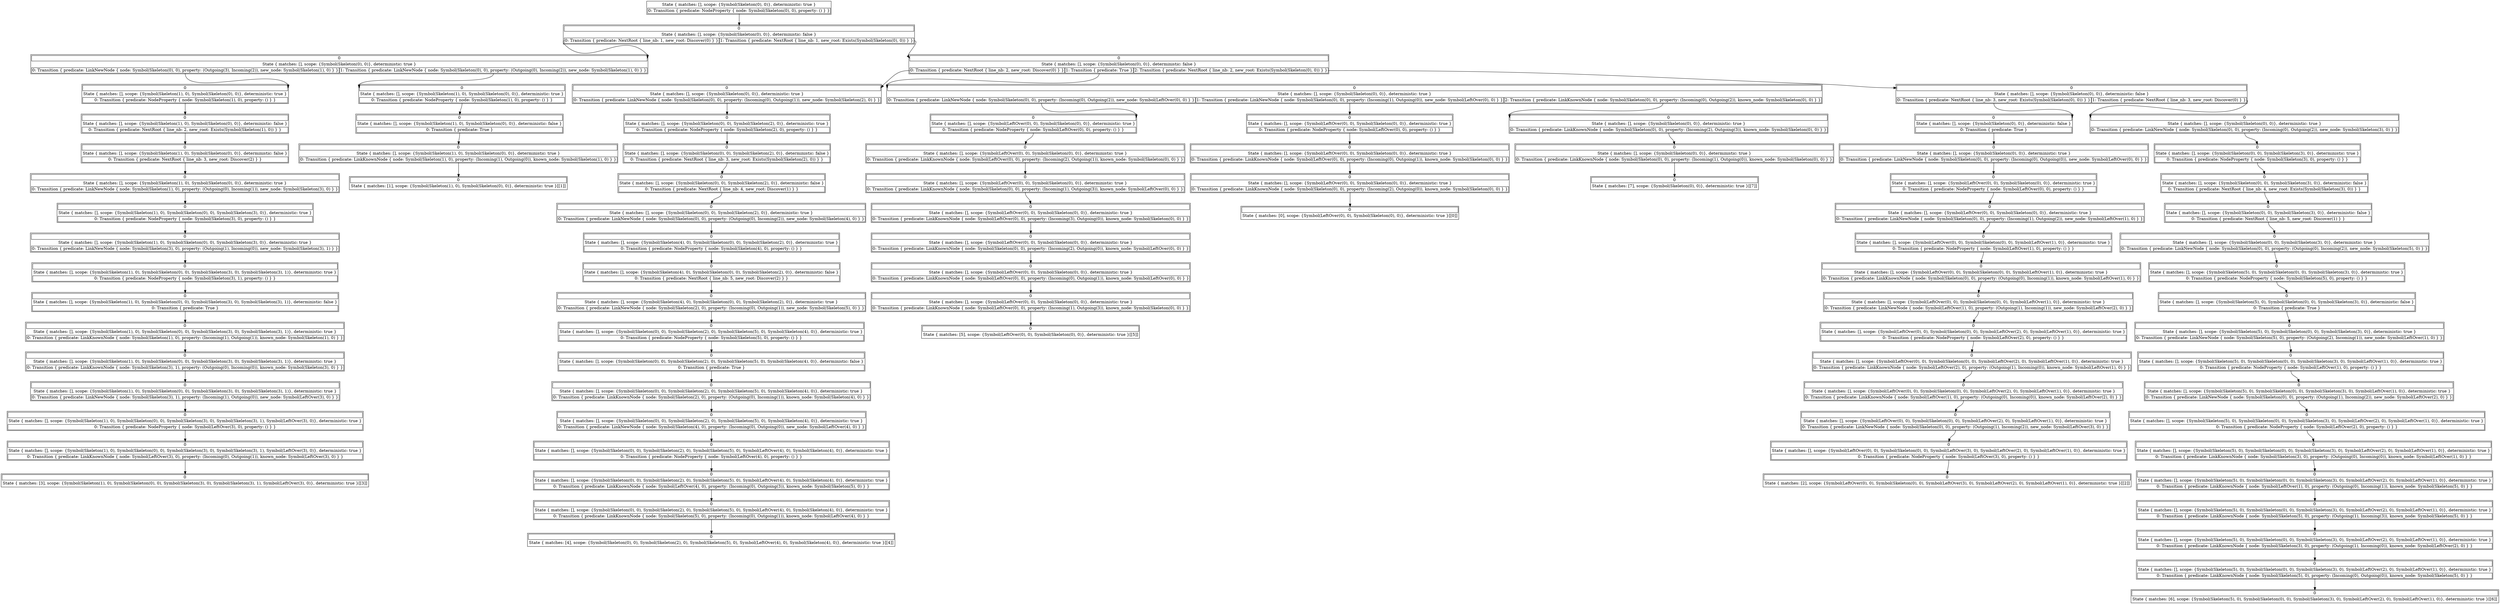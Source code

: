 digraph {
0 [shape=plain label=<<table border="1"><tr><td align="text" border="0" colspan="1">State { matches: [], scope: {Symbol(Skeleton(0), 0)}, deterministic: true }</td></tr><tr><td port="out0" align="text" colspan="1" cellpadding="1" >0: Transition { predicate: NodeProperty { node: Symbol(Skeleton(0), 0), property: () } }</td></tr></table>>]
0:out0 -> 1:in0 [style=""]
1 [shape=plain label=<<table border="1"><tr><td port="in0" align="text" colspan="2" cellpadding="1" >0</td></tr><tr><td align="text" border="0" colspan="2">State { matches: [], scope: {Symbol(Skeleton(0), 0)}, deterministic: false }</td></tr><tr><td port="out0" align="text" colspan="1" cellpadding="1" >0: Transition { predicate: NextRoot { line_nb: 1, new_root: Discover(0) } }</td><td port="out1" align="text" colspan="1" cellpadding="1" >1: Transition { predicate: NextRoot { line_nb: 1, new_root: Exists(Symbol(Skeleton(0), 0)) } }</td></tr></table>>]
1:out0 -> 2:in0 [style=""]
1:out1 -> 3:in0 [style=""]
2 [shape=plain label=<<table border="1"><tr><td port="in0" align="text" colspan="2" cellpadding="1" >0</td></tr><tr><td align="text" border="0" colspan="2">State { matches: [], scope: {Symbol(Skeleton(0), 0)}, deterministic: true }</td></tr><tr><td port="out0" align="text" colspan="1" cellpadding="1" >0: Transition { predicate: LinkNewNode { node: Symbol(Skeleton(0), 0), property: (Outgoing(3), Incoming(2)), new_node: Symbol(Skeleton(1), 0) } }</td><td port="out1" align="text" colspan="1" cellpadding="1" >1: Transition { predicate: LinkNewNode { node: Symbol(Skeleton(0), 0), property: (Outgoing(0), Incoming(2)), new_node: Symbol(Skeleton(1), 0) } }</td></tr></table>>]
2:out0 -> 4:in0 [style=""]
2:out1 -> 5:in0 [style=""]
3 [shape=plain label=<<table border="1"><tr><td port="in0" align="text" colspan="3" cellpadding="1" >0</td></tr><tr><td align="text" border="0" colspan="3">State { matches: [], scope: {Symbol(Skeleton(0), 0)}, deterministic: false }</td></tr><tr><td port="out0" align="text" colspan="1" cellpadding="1" >0: Transition { predicate: NextRoot { line_nb: 2, new_root: Discover(0) } }</td><td port="out1" align="text" colspan="1" cellpadding="1" >1: Transition { predicate: True }</td><td port="out2" align="text" colspan="1" cellpadding="1" >2: Transition { predicate: NextRoot { line_nb: 2, new_root: Exists(Symbol(Skeleton(0), 0)) } }</td></tr></table>>]
3:out0 -> 6:in0 [style=""]
3:out1 -> 7:in0 [style=""]
3:out2 -> 8:in0 [style=""]
4 [shape=plain label=<<table border="1"><tr><td port="in0" align="text" colspan="1" cellpadding="1" >0</td></tr><tr><td align="text" border="0" colspan="1">State { matches: [], scope: {Symbol(Skeleton(1), 0), Symbol(Skeleton(0), 0)}, deterministic: true }</td></tr><tr><td port="out0" align="text" colspan="1" cellpadding="1" >0: Transition { predicate: NodeProperty { node: Symbol(Skeleton(1), 0), property: () } }</td></tr></table>>]
4:out0 -> 9:in0 [style=""]
5 [shape=plain label=<<table border="1"><tr><td port="in0" align="text" colspan="1" cellpadding="1" >0</td></tr><tr><td align="text" border="0" colspan="1">State { matches: [], scope: {Symbol(Skeleton(1), 0), Symbol(Skeleton(0), 0)}, deterministic: true }</td></tr><tr><td port="out0" align="text" colspan="1" cellpadding="1" >0: Transition { predicate: NodeProperty { node: Symbol(Skeleton(1), 0), property: () } }</td></tr></table>>]
5:out0 -> 10:in0 [style=""]
6 [shape=plain label=<<table border="1"><tr><td port="in0" align="text" colspan="1" cellpadding="1" >0</td></tr><tr><td align="text" border="0" colspan="1">State { matches: [], scope: {Symbol(Skeleton(0), 0)}, deterministic: true }</td></tr><tr><td port="out0" align="text" colspan="1" cellpadding="1" >0: Transition { predicate: LinkNewNode { node: Symbol(Skeleton(0), 0), property: (Incoming(0), Outgoing(1)), new_node: Symbol(Skeleton(2), 0) } }</td></tr></table>>]
6:out0 -> 11:in0 [style=""]
7 [shape=plain label=<<table border="1"><tr><td port="in0" align="text" colspan="3" cellpadding="1" >0</td></tr><tr><td align="text" border="0" colspan="3">State { matches: [], scope: {Symbol(Skeleton(0), 0)}, deterministic: true }</td></tr><tr><td port="out0" align="text" colspan="1" cellpadding="1" >0: Transition { predicate: LinkNewNode { node: Symbol(Skeleton(0), 0), property: (Incoming(0), Outgoing(2)), new_node: Symbol(LeftOver(0), 0) } }</td><td port="out1" align="text" colspan="1" cellpadding="1" >1: Transition { predicate: LinkNewNode { node: Symbol(Skeleton(0), 0), property: (Incoming(1), Outgoing(0)), new_node: Symbol(LeftOver(0), 0) } }</td><td port="out2" align="text" colspan="1" cellpadding="1" >2: Transition { predicate: LinkKnownNode { node: Symbol(Skeleton(0), 0), property: (Incoming(0), Outgoing(2)), known_node: Symbol(Skeleton(0), 0) } }</td></tr></table>>]
7:out0 -> 12:in0 [style=""]
7:out1 -> 13:in0 [style=""]
7:out2 -> 14:in0 [style=""]
8 [shape=plain label=<<table border="1"><tr><td port="in0" align="text" colspan="2" cellpadding="1" >0</td></tr><tr><td align="text" border="0" colspan="2">State { matches: [], scope: {Symbol(Skeleton(0), 0)}, deterministic: false }</td></tr><tr><td port="out0" align="text" colspan="1" cellpadding="1" >0: Transition { predicate: NextRoot { line_nb: 3, new_root: Exists(Symbol(Skeleton(0), 0)) } }</td><td port="out1" align="text" colspan="1" cellpadding="1" >1: Transition { predicate: NextRoot { line_nb: 3, new_root: Discover(0) } }</td></tr></table>>]
8:out0 -> 15:in0 [style=""]
8:out1 -> 16:in0 [style=""]
9 [shape=plain label=<<table border="1"><tr><td port="in0" align="text" colspan="1" cellpadding="1" >0</td></tr><tr><td align="text" border="0" colspan="1">State { matches: [], scope: {Symbol(Skeleton(1), 0), Symbol(Skeleton(0), 0)}, deterministic: false }</td></tr><tr><td port="out0" align="text" colspan="1" cellpadding="1" >0: Transition { predicate: NextRoot { line_nb: 2, new_root: Exists(Symbol(Skeleton(1), 0)) } }</td></tr></table>>]
9:out0 -> 17:in0 [style=""]
10 [shape=plain label=<<table border="1"><tr><td port="in0" align="text" colspan="1" cellpadding="1" >0</td></tr><tr><td align="text" border="0" colspan="1">State { matches: [], scope: {Symbol(Skeleton(1), 0), Symbol(Skeleton(0), 0)}, deterministic: false }</td></tr><tr><td port="out0" align="text" colspan="1" cellpadding="1" >0: Transition { predicate: True }</td></tr></table>>]
10:out0 -> 18:in0 [style=""]
11 [shape=plain label=<<table border="1"><tr><td port="in0" align="text" colspan="1" cellpadding="1" >0</td></tr><tr><td align="text" border="0" colspan="1">State { matches: [], scope: {Symbol(Skeleton(0), 0), Symbol(Skeleton(2), 0)}, deterministic: true }</td></tr><tr><td port="out0" align="text" colspan="1" cellpadding="1" >0: Transition { predicate: NodeProperty { node: Symbol(Skeleton(2), 0), property: () } }</td></tr></table>>]
11:out0 -> 19:in0 [style=""]
12 [shape=plain label=<<table border="1"><tr><td port="in0" align="text" colspan="1" cellpadding="1" >0</td></tr><tr><td align="text" border="0" colspan="1">State { matches: [], scope: {Symbol(LeftOver(0), 0), Symbol(Skeleton(0), 0)}, deterministic: true }</td></tr><tr><td port="out0" align="text" colspan="1" cellpadding="1" >0: Transition { predicate: NodeProperty { node: Symbol(LeftOver(0), 0), property: () } }</td></tr></table>>]
12:out0 -> 20:in0 [style=""]
13 [shape=plain label=<<table border="1"><tr><td port="in0" align="text" colspan="1" cellpadding="1" >0</td></tr><tr><td align="text" border="0" colspan="1">State { matches: [], scope: {Symbol(LeftOver(0), 0), Symbol(Skeleton(0), 0)}, deterministic: true }</td></tr><tr><td port="out0" align="text" colspan="1" cellpadding="1" >0: Transition { predicate: NodeProperty { node: Symbol(LeftOver(0), 0), property: () } }</td></tr></table>>]
13:out0 -> 21:in0 [style=""]
14 [shape=plain label=<<table border="1"><tr><td port="in0" align="text" colspan="1" cellpadding="1" >0</td></tr><tr><td align="text" border="0" colspan="1">State { matches: [], scope: {Symbol(Skeleton(0), 0)}, deterministic: true }</td></tr><tr><td port="out0" align="text" colspan="1" cellpadding="1" >0: Transition { predicate: LinkKnownNode { node: Symbol(Skeleton(0), 0), property: (Incoming(2), Outgoing(3)), known_node: Symbol(Skeleton(0), 0) } }</td></tr></table>>]
14:out0 -> 22:in0 [style=""]
15 [shape=plain label=<<table border="1"><tr><td port="in0" align="text" colspan="1" cellpadding="1" >0</td></tr><tr><td align="text" border="0" colspan="1">State { matches: [], scope: {Symbol(Skeleton(0), 0)}, deterministic: false }</td></tr><tr><td port="out0" align="text" colspan="1" cellpadding="1" >0: Transition { predicate: True }</td></tr></table>>]
15:out0 -> 23:in0 [style=""]
16 [shape=plain label=<<table border="1"><tr><td port="in0" align="text" colspan="1" cellpadding="1" >0</td></tr><tr><td align="text" border="0" colspan="1">State { matches: [], scope: {Symbol(Skeleton(0), 0)}, deterministic: true }</td></tr><tr><td port="out0" align="text" colspan="1" cellpadding="1" >0: Transition { predicate: LinkNewNode { node: Symbol(Skeleton(0), 0), property: (Incoming(0), Outgoing(2)), new_node: Symbol(Skeleton(3), 0) } }</td></tr></table>>]
16:out0 -> 24:in0 [style=""]
17 [shape=plain label=<<table border="1"><tr><td port="in0" align="text" colspan="1" cellpadding="1" >0</td></tr><tr><td align="text" border="0" colspan="1">State { matches: [], scope: {Symbol(Skeleton(1), 0), Symbol(Skeleton(0), 0)}, deterministic: false }</td></tr><tr><td port="out0" align="text" colspan="1" cellpadding="1" >0: Transition { predicate: NextRoot { line_nb: 3, new_root: Discover(2) } }</td></tr></table>>]
17:out0 -> 25:in0 [style=""]
18 [shape=plain label=<<table border="1"><tr><td port="in0" align="text" colspan="1" cellpadding="1" >0</td></tr><tr><td align="text" border="0" colspan="1">State { matches: [], scope: {Symbol(Skeleton(1), 0), Symbol(Skeleton(0), 0)}, deterministic: true }</td></tr><tr><td port="out0" align="text" colspan="1" cellpadding="1" >0: Transition { predicate: LinkKnownNode { node: Symbol(Skeleton(1), 0), property: (Incoming(1), Outgoing(0)), known_node: Symbol(Skeleton(1), 0) } }</td></tr></table>>]
18:out0 -> 26:in0 [style=""]
19 [shape=plain label=<<table border="1"><tr><td port="in0" align="text" colspan="1" cellpadding="1" >0</td></tr><tr><td align="text" border="0" colspan="1">State { matches: [], scope: {Symbol(Skeleton(0), 0), Symbol(Skeleton(2), 0)}, deterministic: false }</td></tr><tr><td port="out0" align="text" colspan="1" cellpadding="1" >0: Transition { predicate: NextRoot { line_nb: 3, new_root: Exists(Symbol(Skeleton(2), 0)) } }</td></tr></table>>]
19:out0 -> 27:in0 [style=""]
20 [shape=plain label=<<table border="1"><tr><td port="in0" align="text" colspan="1" cellpadding="1" >0</td></tr><tr><td align="text" border="0" colspan="1">State { matches: [], scope: {Symbol(LeftOver(0), 0), Symbol(Skeleton(0), 0)}, deterministic: true }</td></tr><tr><td port="out0" align="text" colspan="1" cellpadding="1" >0: Transition { predicate: LinkKnownNode { node: Symbol(LeftOver(0), 0), property: (Incoming(2), Outgoing(1)), known_node: Symbol(Skeleton(0), 0) } }</td></tr></table>>]
20:out0 -> 28:in0 [style=""]
21 [shape=plain label=<<table border="1"><tr><td port="in0" align="text" colspan="1" cellpadding="1" >0</td></tr><tr><td align="text" border="0" colspan="1">State { matches: [], scope: {Symbol(LeftOver(0), 0), Symbol(Skeleton(0), 0)}, deterministic: true }</td></tr><tr><td port="out0" align="text" colspan="1" cellpadding="1" >0: Transition { predicate: LinkKnownNode { node: Symbol(LeftOver(0), 0), property: (Incoming(0), Outgoing(1)), known_node: Symbol(Skeleton(0), 0) } }</td></tr></table>>]
21:out0 -> 29:in0 [style=""]
22 [shape=plain label=<<table border="1"><tr><td port="in0" align="text" colspan="1" cellpadding="1" >0</td></tr><tr><td align="text" border="0" colspan="1">State { matches: [], scope: {Symbol(Skeleton(0), 0)}, deterministic: true }</td></tr><tr><td port="out0" align="text" colspan="1" cellpadding="1" >0: Transition { predicate: LinkKnownNode { node: Symbol(Skeleton(0), 0), property: (Incoming(1), Outgoing(0)), known_node: Symbol(Skeleton(0), 0) } }</td></tr></table>>]
22:out0 -> 30:in0 [style=""]
23 [shape=plain label=<<table border="1"><tr><td port="in0" align="text" colspan="1" cellpadding="1" >0</td></tr><tr><td align="text" border="0" colspan="1">State { matches: [], scope: {Symbol(Skeleton(0), 0)}, deterministic: true }</td></tr><tr><td port="out0" align="text" colspan="1" cellpadding="1" >0: Transition { predicate: LinkNewNode { node: Symbol(Skeleton(0), 0), property: (Incoming(0), Outgoing(0)), new_node: Symbol(LeftOver(0), 0) } }</td></tr></table>>]
23:out0 -> 31:in0 [style=""]
24 [shape=plain label=<<table border="1"><tr><td port="in0" align="text" colspan="1" cellpadding="1" >0</td></tr><tr><td align="text" border="0" colspan="1">State { matches: [], scope: {Symbol(Skeleton(0), 0), Symbol(Skeleton(3), 0)}, deterministic: true }</td></tr><tr><td port="out0" align="text" colspan="1" cellpadding="1" >0: Transition { predicate: NodeProperty { node: Symbol(Skeleton(3), 0), property: () } }</td></tr></table>>]
24:out0 -> 32:in0 [style=""]
25 [shape=plain label=<<table border="1"><tr><td port="in0" align="text" colspan="1" cellpadding="1" >0</td></tr><tr><td align="text" border="0" colspan="1">State { matches: [], scope: {Symbol(Skeleton(1), 0), Symbol(Skeleton(0), 0)}, deterministic: true }</td></tr><tr><td port="out0" align="text" colspan="1" cellpadding="1" >0: Transition { predicate: LinkNewNode { node: Symbol(Skeleton(1), 0), property: (Outgoing(0), Incoming(1)), new_node: Symbol(Skeleton(3), 0) } }</td></tr></table>>]
25:out0 -> 33:in0 [style=""]
26 [shape=plain label=<<table border="1"><tr><td port="in0" align="text" colspan="1" cellpadding="1" >0</td></tr><tr><td align="text" border="0" colspan="1">State { matches: [1], scope: {Symbol(Skeleton(1), 0), Symbol(Skeleton(0), 0)}, deterministic: true }[[1]]</td></tr></table>>]
27 [shape=plain label=<<table border="1"><tr><td port="in0" align="text" colspan="1" cellpadding="1" >0</td></tr><tr><td align="text" border="0" colspan="1">State { matches: [], scope: {Symbol(Skeleton(0), 0), Symbol(Skeleton(2), 0)}, deterministic: false }</td></tr><tr><td port="out0" align="text" colspan="1" cellpadding="1" >0: Transition { predicate: NextRoot { line_nb: 4, new_root: Discover(1) } }</td></tr></table>>]
27:out0 -> 34:in0 [style=""]
28 [shape=plain label=<<table border="1"><tr><td port="in0" align="text" colspan="1" cellpadding="1" >0</td></tr><tr><td align="text" border="0" colspan="1">State { matches: [], scope: {Symbol(LeftOver(0), 0), Symbol(Skeleton(0), 0)}, deterministic: true }</td></tr><tr><td port="out0" align="text" colspan="1" cellpadding="1" >0: Transition { predicate: LinkKnownNode { node: Symbol(Skeleton(0), 0), property: (Incoming(1), Outgoing(3)), known_node: Symbol(LeftOver(0), 0) } }</td></tr></table>>]
28:out0 -> 35:in0 [style=""]
29 [shape=plain label=<<table border="1"><tr><td port="in0" align="text" colspan="1" cellpadding="1" >0</td></tr><tr><td align="text" border="0" colspan="1">State { matches: [], scope: {Symbol(LeftOver(0), 0), Symbol(Skeleton(0), 0)}, deterministic: true }</td></tr><tr><td port="out0" align="text" colspan="1" cellpadding="1" >0: Transition { predicate: LinkKnownNode { node: Symbol(Skeleton(0), 0), property: (Incoming(2), Outgoing(0)), known_node: Symbol(Skeleton(0), 0) } }</td></tr></table>>]
29:out0 -> 36:in0 [style=""]
30 [shape=plain label=<<table border="1"><tr><td port="in0" align="text" colspan="1" cellpadding="1" >0</td></tr><tr><td align="text" border="0" colspan="1">State { matches: [7], scope: {Symbol(Skeleton(0), 0)}, deterministic: true }[[7]]</td></tr></table>>]
31 [shape=plain label=<<table border="1"><tr><td port="in0" align="text" colspan="1" cellpadding="1" >0</td></tr><tr><td align="text" border="0" colspan="1">State { matches: [], scope: {Symbol(LeftOver(0), 0), Symbol(Skeleton(0), 0)}, deterministic: true }</td></tr><tr><td port="out0" align="text" colspan="1" cellpadding="1" >0: Transition { predicate: NodeProperty { node: Symbol(LeftOver(0), 0), property: () } }</td></tr></table>>]
31:out0 -> 37:in0 [style=""]
32 [shape=plain label=<<table border="1"><tr><td port="in0" align="text" colspan="1" cellpadding="1" >0</td></tr><tr><td align="text" border="0" colspan="1">State { matches: [], scope: {Symbol(Skeleton(0), 0), Symbol(Skeleton(3), 0)}, deterministic: false }</td></tr><tr><td port="out0" align="text" colspan="1" cellpadding="1" >0: Transition { predicate: NextRoot { line_nb: 4, new_root: Exists(Symbol(Skeleton(3), 0)) } }</td></tr></table>>]
32:out0 -> 38:in0 [style=""]
33 [shape=plain label=<<table border="1"><tr><td port="in0" align="text" colspan="1" cellpadding="1" >0</td></tr><tr><td align="text" border="0" colspan="1">State { matches: [], scope: {Symbol(Skeleton(1), 0), Symbol(Skeleton(0), 0), Symbol(Skeleton(3), 0)}, deterministic: true }</td></tr><tr><td port="out0" align="text" colspan="1" cellpadding="1" >0: Transition { predicate: NodeProperty { node: Symbol(Skeleton(3), 0), property: () } }</td></tr></table>>]
33:out0 -> 39:in0 [style=""]
34 [shape=plain label=<<table border="1"><tr><td port="in0" align="text" colspan="1" cellpadding="1" >0</td></tr><tr><td align="text" border="0" colspan="1">State { matches: [], scope: {Symbol(Skeleton(0), 0), Symbol(Skeleton(2), 0)}, deterministic: true }</td></tr><tr><td port="out0" align="text" colspan="1" cellpadding="1" >0: Transition { predicate: LinkNewNode { node: Symbol(Skeleton(0), 0), property: (Outgoing(0), Incoming(2)), new_node: Symbol(Skeleton(4), 0) } }</td></tr></table>>]
34:out0 -> 40:in0 [style=""]
35 [shape=plain label=<<table border="1"><tr><td port="in0" align="text" colspan="1" cellpadding="1" >0</td></tr><tr><td align="text" border="0" colspan="1">State { matches: [], scope: {Symbol(LeftOver(0), 0), Symbol(Skeleton(0), 0)}, deterministic: true }</td></tr><tr><td port="out0" align="text" colspan="1" cellpadding="1" >0: Transition { predicate: LinkKnownNode { node: Symbol(LeftOver(0), 0), property: (Incoming(3), Outgoing(0)), known_node: Symbol(Skeleton(0), 0) } }</td></tr></table>>]
35:out0 -> 41:in0 [style=""]
36 [shape=plain label=<<table border="1"><tr><td port="in0" align="text" colspan="1" cellpadding="1" >0</td></tr><tr><td align="text" border="0" colspan="1">State { matches: [0], scope: {Symbol(LeftOver(0), 0), Symbol(Skeleton(0), 0)}, deterministic: true }[[0]]</td></tr></table>>]
37 [shape=plain label=<<table border="1"><tr><td port="in0" align="text" colspan="1" cellpadding="1" >0</td></tr><tr><td align="text" border="0" colspan="1">State { matches: [], scope: {Symbol(LeftOver(0), 0), Symbol(Skeleton(0), 0)}, deterministic: true }</td></tr><tr><td port="out0" align="text" colspan="1" cellpadding="1" >0: Transition { predicate: LinkNewNode { node: Symbol(Skeleton(0), 0), property: (Incoming(1), Outgoing(2)), new_node: Symbol(LeftOver(1), 0) } }</td></tr></table>>]
37:out0 -> 42:in0 [style=""]
38 [shape=plain label=<<table border="1"><tr><td port="in0" align="text" colspan="1" cellpadding="1" >0</td></tr><tr><td align="text" border="0" colspan="1">State { matches: [], scope: {Symbol(Skeleton(0), 0), Symbol(Skeleton(3), 0)}, deterministic: false }</td></tr><tr><td port="out0" align="text" colspan="1" cellpadding="1" >0: Transition { predicate: NextRoot { line_nb: 5, new_root: Discover(1) } }</td></tr></table>>]
38:out0 -> 43:in0 [style=""]
39 [shape=plain label=<<table border="1"><tr><td port="in0" align="text" colspan="1" cellpadding="1" >0</td></tr><tr><td align="text" border="0" colspan="1">State { matches: [], scope: {Symbol(Skeleton(1), 0), Symbol(Skeleton(0), 0), Symbol(Skeleton(3), 0)}, deterministic: true }</td></tr><tr><td port="out0" align="text" colspan="1" cellpadding="1" >0: Transition { predicate: LinkNewNode { node: Symbol(Skeleton(3), 0), property: (Outgoing(1), Incoming(0)), new_node: Symbol(Skeleton(3), 1) } }</td></tr></table>>]
39:out0 -> 44:in0 [style=""]
40 [shape=plain label=<<table border="1"><tr><td port="in0" align="text" colspan="1" cellpadding="1" >0</td></tr><tr><td align="text" border="0" colspan="1">State { matches: [], scope: {Symbol(Skeleton(4), 0), Symbol(Skeleton(0), 0), Symbol(Skeleton(2), 0)}, deterministic: true }</td></tr><tr><td port="out0" align="text" colspan="1" cellpadding="1" >0: Transition { predicate: NodeProperty { node: Symbol(Skeleton(4), 0), property: () } }</td></tr></table>>]
40:out0 -> 45:in0 [style=""]
41 [shape=plain label=<<table border="1"><tr><td port="in0" align="text" colspan="1" cellpadding="1" >0</td></tr><tr><td align="text" border="0" colspan="1">State { matches: [], scope: {Symbol(LeftOver(0), 0), Symbol(Skeleton(0), 0)}, deterministic: true }</td></tr><tr><td port="out0" align="text" colspan="1" cellpadding="1" >0: Transition { predicate: LinkKnownNode { node: Symbol(Skeleton(0), 0), property: (Incoming(2), Outgoing(0)), known_node: Symbol(LeftOver(0), 0) } }</td></tr></table>>]
41:out0 -> 46:in0 [style=""]
42 [shape=plain label=<<table border="1"><tr><td port="in0" align="text" colspan="1" cellpadding="1" >0</td></tr><tr><td align="text" border="0" colspan="1">State { matches: [], scope: {Symbol(LeftOver(0), 0), Symbol(Skeleton(0), 0), Symbol(LeftOver(1), 0)}, deterministic: true }</td></tr><tr><td port="out0" align="text" colspan="1" cellpadding="1" >0: Transition { predicate: NodeProperty { node: Symbol(LeftOver(1), 0), property: () } }</td></tr></table>>]
42:out0 -> 47:in0 [style=""]
43 [shape=plain label=<<table border="1"><tr><td port="in0" align="text" colspan="1" cellpadding="1" >0</td></tr><tr><td align="text" border="0" colspan="1">State { matches: [], scope: {Symbol(Skeleton(0), 0), Symbol(Skeleton(3), 0)}, deterministic: true }</td></tr><tr><td port="out0" align="text" colspan="1" cellpadding="1" >0: Transition { predicate: LinkNewNode { node: Symbol(Skeleton(0), 0), property: (Outgoing(0), Incoming(2)), new_node: Symbol(Skeleton(5), 0) } }</td></tr></table>>]
43:out0 -> 48:in0 [style=""]
44 [shape=plain label=<<table border="1"><tr><td port="in0" align="text" colspan="1" cellpadding="1" >0</td></tr><tr><td align="text" border="0" colspan="1">State { matches: [], scope: {Symbol(Skeleton(1), 0), Symbol(Skeleton(0), 0), Symbol(Skeleton(3), 0), Symbol(Skeleton(3), 1)}, deterministic: true }</td></tr><tr><td port="out0" align="text" colspan="1" cellpadding="1" >0: Transition { predicate: NodeProperty { node: Symbol(Skeleton(3), 1), property: () } }</td></tr></table>>]
44:out0 -> 49:in0 [style=""]
45 [shape=plain label=<<table border="1"><tr><td port="in0" align="text" colspan="1" cellpadding="1" >0</td></tr><tr><td align="text" border="0" colspan="1">State { matches: [], scope: {Symbol(Skeleton(4), 0), Symbol(Skeleton(0), 0), Symbol(Skeleton(2), 0)}, deterministic: false }</td></tr><tr><td port="out0" align="text" colspan="1" cellpadding="1" >0: Transition { predicate: NextRoot { line_nb: 5, new_root: Discover(2) } }</td></tr></table>>]
45:out0 -> 50:in0 [style=""]
46 [shape=plain label=<<table border="1"><tr><td port="in0" align="text" colspan="1" cellpadding="1" >0</td></tr><tr><td align="text" border="0" colspan="1">State { matches: [], scope: {Symbol(LeftOver(0), 0), Symbol(Skeleton(0), 0)}, deterministic: true }</td></tr><tr><td port="out0" align="text" colspan="1" cellpadding="1" >0: Transition { predicate: LinkKnownNode { node: Symbol(LeftOver(0), 0), property: (Incoming(0), Outgoing(1)), known_node: Symbol(LeftOver(0), 0) } }</td></tr></table>>]
46:out0 -> 51:in0 [style=""]
47 [shape=plain label=<<table border="1"><tr><td port="in0" align="text" colspan="1" cellpadding="1" >0</td></tr><tr><td align="text" border="0" colspan="1">State { matches: [], scope: {Symbol(LeftOver(0), 0), Symbol(Skeleton(0), 0), Symbol(LeftOver(1), 0)}, deterministic: true }</td></tr><tr><td port="out0" align="text" colspan="1" cellpadding="1" >0: Transition { predicate: LinkKnownNode { node: Symbol(Skeleton(0), 0), property: (Outgoing(0), Incoming(1)), known_node: Symbol(LeftOver(1), 0) } }</td></tr></table>>]
47:out0 -> 52:in0 [style=""]
48 [shape=plain label=<<table border="1"><tr><td port="in0" align="text" colspan="1" cellpadding="1" >0</td></tr><tr><td align="text" border="0" colspan="1">State { matches: [], scope: {Symbol(Skeleton(5), 0), Symbol(Skeleton(0), 0), Symbol(Skeleton(3), 0)}, deterministic: true }</td></tr><tr><td port="out0" align="text" colspan="1" cellpadding="1" >0: Transition { predicate: NodeProperty { node: Symbol(Skeleton(5), 0), property: () } }</td></tr></table>>]
48:out0 -> 53:in0 [style=""]
49 [shape=plain label=<<table border="1"><tr><td port="in0" align="text" colspan="1" cellpadding="1" >0</td></tr><tr><td align="text" border="0" colspan="1">State { matches: [], scope: {Symbol(Skeleton(1), 0), Symbol(Skeleton(0), 0), Symbol(Skeleton(3), 0), Symbol(Skeleton(3), 1)}, deterministic: false }</td></tr><tr><td port="out0" align="text" colspan="1" cellpadding="1" >0: Transition { predicate: True }</td></tr></table>>]
49:out0 -> 54:in0 [style=""]
50 [shape=plain label=<<table border="1"><tr><td port="in0" align="text" colspan="1" cellpadding="1" >0</td></tr><tr><td align="text" border="0" colspan="1">State { matches: [], scope: {Symbol(Skeleton(4), 0), Symbol(Skeleton(0), 0), Symbol(Skeleton(2), 0)}, deterministic: true }</td></tr><tr><td port="out0" align="text" colspan="1" cellpadding="1" >0: Transition { predicate: LinkNewNode { node: Symbol(Skeleton(2), 0), property: (Incoming(0), Outgoing(1)), new_node: Symbol(Skeleton(5), 0) } }</td></tr></table>>]
50:out0 -> 55:in0 [style=""]
51 [shape=plain label=<<table border="1"><tr><td port="in0" align="text" colspan="1" cellpadding="1" >0</td></tr><tr><td align="text" border="0" colspan="1">State { matches: [], scope: {Symbol(LeftOver(0), 0), Symbol(Skeleton(0), 0)}, deterministic: true }</td></tr><tr><td port="out0" align="text" colspan="1" cellpadding="1" >0: Transition { predicate: LinkKnownNode { node: Symbol(LeftOver(0), 0), property: (Incoming(1), Outgoing(3)), known_node: Symbol(Skeleton(0), 0) } }</td></tr></table>>]
51:out0 -> 56:in0 [style=""]
52 [shape=plain label=<<table border="1"><tr><td port="in0" align="text" colspan="1" cellpadding="1" >0</td></tr><tr><td align="text" border="0" colspan="1">State { matches: [], scope: {Symbol(LeftOver(0), 0), Symbol(Skeleton(0), 0), Symbol(LeftOver(1), 0)}, deterministic: true }</td></tr><tr><td port="out0" align="text" colspan="1" cellpadding="1" >0: Transition { predicate: LinkNewNode { node: Symbol(LeftOver(1), 0), property: (Outgoing(1), Incoming(1)), new_node: Symbol(LeftOver(2), 0) } }</td></tr></table>>]
52:out0 -> 57:in0 [style=""]
53 [shape=plain label=<<table border="1"><tr><td port="in0" align="text" colspan="1" cellpadding="1" >0</td></tr><tr><td align="text" border="0" colspan="1">State { matches: [], scope: {Symbol(Skeleton(5), 0), Symbol(Skeleton(0), 0), Symbol(Skeleton(3), 0)}, deterministic: false }</td></tr><tr><td port="out0" align="text" colspan="1" cellpadding="1" >0: Transition { predicate: True }</td></tr></table>>]
53:out0 -> 58:in0 [style=""]
54 [shape=plain label=<<table border="1"><tr><td port="in0" align="text" colspan="1" cellpadding="1" >0</td></tr><tr><td align="text" border="0" colspan="1">State { matches: [], scope: {Symbol(Skeleton(1), 0), Symbol(Skeleton(0), 0), Symbol(Skeleton(3), 0), Symbol(Skeleton(3), 1)}, deterministic: true }</td></tr><tr><td port="out0" align="text" colspan="1" cellpadding="1" >0: Transition { predicate: LinkKnownNode { node: Symbol(Skeleton(1), 0), property: (Incoming(1), Outgoing(1)), known_node: Symbol(Skeleton(1), 0) } }</td></tr></table>>]
54:out0 -> 59:in0 [style=""]
55 [shape=plain label=<<table border="1"><tr><td port="in0" align="text" colspan="1" cellpadding="1" >0</td></tr><tr><td align="text" border="0" colspan="1">State { matches: [], scope: {Symbol(Skeleton(0), 0), Symbol(Skeleton(2), 0), Symbol(Skeleton(5), 0), Symbol(Skeleton(4), 0)}, deterministic: true }</td></tr><tr><td port="out0" align="text" colspan="1" cellpadding="1" >0: Transition { predicate: NodeProperty { node: Symbol(Skeleton(5), 0), property: () } }</td></tr></table>>]
55:out0 -> 60:in0 [style=""]
56 [shape=plain label=<<table border="1"><tr><td port="in0" align="text" colspan="1" cellpadding="1" >0</td></tr><tr><td align="text" border="0" colspan="1">State { matches: [5], scope: {Symbol(LeftOver(0), 0), Symbol(Skeleton(0), 0)}, deterministic: true }[[5]]</td></tr></table>>]
57 [shape=plain label=<<table border="1"><tr><td port="in0" align="text" colspan="1" cellpadding="1" >0</td></tr><tr><td align="text" border="0" colspan="1">State { matches: [], scope: {Symbol(LeftOver(0), 0), Symbol(Skeleton(0), 0), Symbol(LeftOver(2), 0), Symbol(LeftOver(1), 0)}, deterministic: true }</td></tr><tr><td port="out0" align="text" colspan="1" cellpadding="1" >0: Transition { predicate: NodeProperty { node: Symbol(LeftOver(2), 0), property: () } }</td></tr></table>>]
57:out0 -> 61:in0 [style=""]
58 [shape=plain label=<<table border="1"><tr><td port="in0" align="text" colspan="1" cellpadding="1" >0</td></tr><tr><td align="text" border="0" colspan="1">State { matches: [], scope: {Symbol(Skeleton(5), 0), Symbol(Skeleton(0), 0), Symbol(Skeleton(3), 0)}, deterministic: true }</td></tr><tr><td port="out0" align="text" colspan="1" cellpadding="1" >0: Transition { predicate: LinkNewNode { node: Symbol(Skeleton(5), 0), property: (Outgoing(2), Incoming(1)), new_node: Symbol(LeftOver(1), 0) } }</td></tr></table>>]
58:out0 -> 62:in0 [style=""]
59 [shape=plain label=<<table border="1"><tr><td port="in0" align="text" colspan="1" cellpadding="1" >0</td></tr><tr><td align="text" border="0" colspan="1">State { matches: [], scope: {Symbol(Skeleton(1), 0), Symbol(Skeleton(0), 0), Symbol(Skeleton(3), 0), Symbol(Skeleton(3), 1)}, deterministic: true }</td></tr><tr><td port="out0" align="text" colspan="1" cellpadding="1" >0: Transition { predicate: LinkKnownNode { node: Symbol(Skeleton(3), 1), property: (Outgoing(0), Incoming(0)), known_node: Symbol(Skeleton(3), 0) } }</td></tr></table>>]
59:out0 -> 63:in0 [style=""]
60 [shape=plain label=<<table border="1"><tr><td port="in0" align="text" colspan="1" cellpadding="1" >0</td></tr><tr><td align="text" border="0" colspan="1">State { matches: [], scope: {Symbol(Skeleton(0), 0), Symbol(Skeleton(2), 0), Symbol(Skeleton(5), 0), Symbol(Skeleton(4), 0)}, deterministic: false }</td></tr><tr><td port="out0" align="text" colspan="1" cellpadding="1" >0: Transition { predicate: True }</td></tr></table>>]
60:out0 -> 64:in0 [style=""]
61 [shape=plain label=<<table border="1"><tr><td port="in0" align="text" colspan="1" cellpadding="1" >0</td></tr><tr><td align="text" border="0" colspan="1">State { matches: [], scope: {Symbol(LeftOver(0), 0), Symbol(Skeleton(0), 0), Symbol(LeftOver(2), 0), Symbol(LeftOver(1), 0)}, deterministic: true }</td></tr><tr><td port="out0" align="text" colspan="1" cellpadding="1" >0: Transition { predicate: LinkKnownNode { node: Symbol(LeftOver(2), 0), property: (Outgoing(1), Incoming(0)), known_node: Symbol(LeftOver(1), 0) } }</td></tr></table>>]
61:out0 -> 65:in0 [style=""]
62 [shape=plain label=<<table border="1"><tr><td port="in0" align="text" colspan="1" cellpadding="1" >0</td></tr><tr><td align="text" border="0" colspan="1">State { matches: [], scope: {Symbol(Skeleton(5), 0), Symbol(Skeleton(0), 0), Symbol(Skeleton(3), 0), Symbol(LeftOver(1), 0)}, deterministic: true }</td></tr><tr><td port="out0" align="text" colspan="1" cellpadding="1" >0: Transition { predicate: NodeProperty { node: Symbol(LeftOver(1), 0), property: () } }</td></tr></table>>]
62:out0 -> 66:in0 [style=""]
63 [shape=plain label=<<table border="1"><tr><td port="in0" align="text" colspan="1" cellpadding="1" >0</td></tr><tr><td align="text" border="0" colspan="1">State { matches: [], scope: {Symbol(Skeleton(1), 0), Symbol(Skeleton(0), 0), Symbol(Skeleton(3), 0), Symbol(Skeleton(3), 1)}, deterministic: true }</td></tr><tr><td port="out0" align="text" colspan="1" cellpadding="1" >0: Transition { predicate: LinkNewNode { node: Symbol(Skeleton(3), 1), property: (Incoming(1), Outgoing(0)), new_node: Symbol(LeftOver(3), 0) } }</td></tr></table>>]
63:out0 -> 67:in0 [style=""]
64 [shape=plain label=<<table border="1"><tr><td port="in0" align="text" colspan="1" cellpadding="1" >0</td></tr><tr><td align="text" border="0" colspan="1">State { matches: [], scope: {Symbol(Skeleton(0), 0), Symbol(Skeleton(2), 0), Symbol(Skeleton(5), 0), Symbol(Skeleton(4), 0)}, deterministic: true }</td></tr><tr><td port="out0" align="text" colspan="1" cellpadding="1" >0: Transition { predicate: LinkKnownNode { node: Symbol(Skeleton(2), 0), property: (Outgoing(0), Incoming(1)), known_node: Symbol(Skeleton(4), 0) } }</td></tr></table>>]
64:out0 -> 68:in0 [style=""]
65 [shape=plain label=<<table border="1"><tr><td port="in0" align="text" colspan="1" cellpadding="1" >0</td></tr><tr><td align="text" border="0" colspan="1">State { matches: [], scope: {Symbol(LeftOver(0), 0), Symbol(Skeleton(0), 0), Symbol(LeftOver(2), 0), Symbol(LeftOver(1), 0)}, deterministic: true }</td></tr><tr><td port="out0" align="text" colspan="1" cellpadding="1" >0: Transition { predicate: LinkKnownNode { node: Symbol(LeftOver(1), 0), property: (Outgoing(0), Incoming(0)), known_node: Symbol(LeftOver(2), 0) } }</td></tr></table>>]
65:out0 -> 69:in0 [style=""]
66 [shape=plain label=<<table border="1"><tr><td port="in0" align="text" colspan="1" cellpadding="1" >0</td></tr><tr><td align="text" border="0" colspan="1">State { matches: [], scope: {Symbol(Skeleton(5), 0), Symbol(Skeleton(0), 0), Symbol(Skeleton(3), 0), Symbol(LeftOver(1), 0)}, deterministic: true }</td></tr><tr><td port="out0" align="text" colspan="1" cellpadding="1" >0: Transition { predicate: LinkNewNode { node: Symbol(Skeleton(0), 0), property: (Outgoing(1), Incoming(2)), new_node: Symbol(LeftOver(2), 0) } }</td></tr></table>>]
66:out0 -> 70:in0 [style=""]
67 [shape=plain label=<<table border="1"><tr><td port="in0" align="text" colspan="1" cellpadding="1" >0</td></tr><tr><td align="text" border="0" colspan="1">State { matches: [], scope: {Symbol(Skeleton(1), 0), Symbol(Skeleton(0), 0), Symbol(Skeleton(3), 0), Symbol(Skeleton(3), 1), Symbol(LeftOver(3), 0)}, deterministic: true }</td></tr><tr><td port="out0" align="text" colspan="1" cellpadding="1" >0: Transition { predicate: NodeProperty { node: Symbol(LeftOver(3), 0), property: () } }</td></tr></table>>]
67:out0 -> 71:in0 [style=""]
68 [shape=plain label=<<table border="1"><tr><td port="in0" align="text" colspan="1" cellpadding="1" >0</td></tr><tr><td align="text" border="0" colspan="1">State { matches: [], scope: {Symbol(Skeleton(0), 0), Symbol(Skeleton(2), 0), Symbol(Skeleton(5), 0), Symbol(Skeleton(4), 0)}, deterministic: true }</td></tr><tr><td port="out0" align="text" colspan="1" cellpadding="1" >0: Transition { predicate: LinkNewNode { node: Symbol(Skeleton(4), 0), property: (Incoming(0), Outgoing(0)), new_node: Symbol(LeftOver(4), 0) } }</td></tr></table>>]
68:out0 -> 72:in0 [style=""]
69 [shape=plain label=<<table border="1"><tr><td port="in0" align="text" colspan="1" cellpadding="1" >0</td></tr><tr><td align="text" border="0" colspan="1">State { matches: [], scope: {Symbol(LeftOver(0), 0), Symbol(Skeleton(0), 0), Symbol(LeftOver(2), 0), Symbol(LeftOver(1), 0)}, deterministic: true }</td></tr><tr><td port="out0" align="text" colspan="1" cellpadding="1" >0: Transition { predicate: LinkNewNode { node: Symbol(Skeleton(0), 0), property: (Outgoing(1), Incoming(2)), new_node: Symbol(LeftOver(3), 0) } }</td></tr></table>>]
69:out0 -> 73:in0 [style=""]
70 [shape=plain label=<<table border="1"><tr><td port="in0" align="text" colspan="1" cellpadding="1" >0</td></tr><tr><td align="text" border="0" colspan="1">State { matches: [], scope: {Symbol(Skeleton(5), 0), Symbol(Skeleton(0), 0), Symbol(Skeleton(3), 0), Symbol(LeftOver(2), 0), Symbol(LeftOver(1), 0)}, deterministic: true }</td></tr><tr><td port="out0" align="text" colspan="1" cellpadding="1" >0: Transition { predicate: NodeProperty { node: Symbol(LeftOver(2), 0), property: () } }</td></tr></table>>]
70:out0 -> 74:in0 [style=""]
71 [shape=plain label=<<table border="1"><tr><td port="in0" align="text" colspan="1" cellpadding="1" >0</td></tr><tr><td align="text" border="0" colspan="1">State { matches: [], scope: {Symbol(Skeleton(1), 0), Symbol(Skeleton(0), 0), Symbol(Skeleton(3), 0), Symbol(Skeleton(3), 1), Symbol(LeftOver(3), 0)}, deterministic: true }</td></tr><tr><td port="out0" align="text" colspan="1" cellpadding="1" >0: Transition { predicate: LinkKnownNode { node: Symbol(LeftOver(3), 0), property: (Incoming(0), Outgoing(1)), known_node: Symbol(LeftOver(3), 0) } }</td></tr></table>>]
71:out0 -> 75:in0 [style=""]
72 [shape=plain label=<<table border="1"><tr><td port="in0" align="text" colspan="1" cellpadding="1" >0</td></tr><tr><td align="text" border="0" colspan="1">State { matches: [], scope: {Symbol(Skeleton(0), 0), Symbol(Skeleton(2), 0), Symbol(Skeleton(5), 0), Symbol(LeftOver(4), 0), Symbol(Skeleton(4), 0)}, deterministic: true }</td></tr><tr><td port="out0" align="text" colspan="1" cellpadding="1" >0: Transition { predicate: NodeProperty { node: Symbol(LeftOver(4), 0), property: () } }</td></tr></table>>]
72:out0 -> 76:in0 [style=""]
73 [shape=plain label=<<table border="1"><tr><td port="in0" align="text" colspan="1" cellpadding="1" >0</td></tr><tr><td align="text" border="0" colspan="1">State { matches: [], scope: {Symbol(LeftOver(0), 0), Symbol(Skeleton(0), 0), Symbol(LeftOver(3), 0), Symbol(LeftOver(2), 0), Symbol(LeftOver(1), 0)}, deterministic: true }</td></tr><tr><td port="out0" align="text" colspan="1" cellpadding="1" >0: Transition { predicate: NodeProperty { node: Symbol(LeftOver(3), 0), property: () } }</td></tr></table>>]
73:out0 -> 77:in0 [style=""]
74 [shape=plain label=<<table border="1"><tr><td port="in0" align="text" colspan="1" cellpadding="1" >0</td></tr><tr><td align="text" border="0" colspan="1">State { matches: [], scope: {Symbol(Skeleton(5), 0), Symbol(Skeleton(0), 0), Symbol(Skeleton(3), 0), Symbol(LeftOver(2), 0), Symbol(LeftOver(1), 0)}, deterministic: true }</td></tr><tr><td port="out0" align="text" colspan="1" cellpadding="1" >0: Transition { predicate: LinkKnownNode { node: Symbol(Skeleton(3), 0), property: (Outgoing(0), Incoming(0)), known_node: Symbol(LeftOver(1), 0) } }</td></tr></table>>]
74:out0 -> 78:in0 [style=""]
75 [shape=plain label=<<table border="1"><tr><td port="in0" align="text" colspan="1" cellpadding="1" >0</td></tr><tr><td align="text" border="0" colspan="1">State { matches: [3], scope: {Symbol(Skeleton(1), 0), Symbol(Skeleton(0), 0), Symbol(Skeleton(3), 0), Symbol(Skeleton(3), 1), Symbol(LeftOver(3), 0)}, deterministic: true }[[3]]</td></tr></table>>]
76 [shape=plain label=<<table border="1"><tr><td port="in0" align="text" colspan="1" cellpadding="1" >0</td></tr><tr><td align="text" border="0" colspan="1">State { matches: [], scope: {Symbol(Skeleton(0), 0), Symbol(Skeleton(2), 0), Symbol(Skeleton(5), 0), Symbol(LeftOver(4), 0), Symbol(Skeleton(4), 0)}, deterministic: true }</td></tr><tr><td port="out0" align="text" colspan="1" cellpadding="1" >0: Transition { predicate: LinkKnownNode { node: Symbol(LeftOver(4), 0), property: (Incoming(0), Outgoing(3)), known_node: Symbol(Skeleton(5), 0) } }</td></tr></table>>]
76:out0 -> 79:in0 [style=""]
77 [shape=plain label=<<table border="1"><tr><td port="in0" align="text" colspan="1" cellpadding="1" >0</td></tr><tr><td align="text" border="0" colspan="1">State { matches: [2], scope: {Symbol(LeftOver(0), 0), Symbol(Skeleton(0), 0), Symbol(LeftOver(3), 0), Symbol(LeftOver(2), 0), Symbol(LeftOver(1), 0)}, deterministic: true }[[2]]</td></tr></table>>]
78 [shape=plain label=<<table border="1"><tr><td port="in0" align="text" colspan="1" cellpadding="1" >0</td></tr><tr><td align="text" border="0" colspan="1">State { matches: [], scope: {Symbol(Skeleton(5), 0), Symbol(Skeleton(0), 0), Symbol(Skeleton(3), 0), Symbol(LeftOver(2), 0), Symbol(LeftOver(1), 0)}, deterministic: true }</td></tr><tr><td port="out0" align="text" colspan="1" cellpadding="1" >0: Transition { predicate: LinkKnownNode { node: Symbol(LeftOver(1), 0), property: (Outgoing(0), Incoming(1)), known_node: Symbol(Skeleton(5), 0) } }</td></tr></table>>]
78:out0 -> 80:in0 [style=""]
79 [shape=plain label=<<table border="1"><tr><td port="in0" align="text" colspan="1" cellpadding="1" >0</td></tr><tr><td align="text" border="0" colspan="1">State { matches: [], scope: {Symbol(Skeleton(0), 0), Symbol(Skeleton(2), 0), Symbol(Skeleton(5), 0), Symbol(LeftOver(4), 0), Symbol(Skeleton(4), 0)}, deterministic: true }</td></tr><tr><td port="out0" align="text" colspan="1" cellpadding="1" >0: Transition { predicate: LinkKnownNode { node: Symbol(Skeleton(5), 0), property: (Incoming(0), Outgoing(1)), known_node: Symbol(LeftOver(4), 0) } }</td></tr></table>>]
79:out0 -> 81:in0 [style=""]
80 [shape=plain label=<<table border="1"><tr><td port="in0" align="text" colspan="1" cellpadding="1" >0</td></tr><tr><td align="text" border="0" colspan="1">State { matches: [], scope: {Symbol(Skeleton(5), 0), Symbol(Skeleton(0), 0), Symbol(Skeleton(3), 0), Symbol(LeftOver(2), 0), Symbol(LeftOver(1), 0)}, deterministic: true }</td></tr><tr><td port="out0" align="text" colspan="1" cellpadding="1" >0: Transition { predicate: LinkKnownNode { node: Symbol(Skeleton(5), 0), property: (Outgoing(1), Incoming(3)), known_node: Symbol(Skeleton(5), 0) } }</td></tr></table>>]
80:out0 -> 82:in0 [style=""]
81 [shape=plain label=<<table border="1"><tr><td port="in0" align="text" colspan="1" cellpadding="1" >0</td></tr><tr><td align="text" border="0" colspan="1">State { matches: [4], scope: {Symbol(Skeleton(0), 0), Symbol(Skeleton(2), 0), Symbol(Skeleton(5), 0), Symbol(LeftOver(4), 0), Symbol(Skeleton(4), 0)}, deterministic: true }[[4]]</td></tr></table>>]
82 [shape=plain label=<<table border="1"><tr><td port="in0" align="text" colspan="1" cellpadding="1" >0</td></tr><tr><td align="text" border="0" colspan="1">State { matches: [], scope: {Symbol(Skeleton(5), 0), Symbol(Skeleton(0), 0), Symbol(Skeleton(3), 0), Symbol(LeftOver(2), 0), Symbol(LeftOver(1), 0)}, deterministic: true }</td></tr><tr><td port="out0" align="text" colspan="1" cellpadding="1" >0: Transition { predicate: LinkKnownNode { node: Symbol(Skeleton(3), 0), property: (Outgoing(1), Incoming(0)), known_node: Symbol(LeftOver(2), 0) } }</td></tr></table>>]
82:out0 -> 83:in0 [style=""]
83 [shape=plain label=<<table border="1"><tr><td port="in0" align="text" colspan="1" cellpadding="1" >0</td></tr><tr><td align="text" border="0" colspan="1">State { matches: [], scope: {Symbol(Skeleton(5), 0), Symbol(Skeleton(0), 0), Symbol(Skeleton(3), 0), Symbol(LeftOver(2), 0), Symbol(LeftOver(1), 0)}, deterministic: true }</td></tr><tr><td port="out0" align="text" colspan="1" cellpadding="1" >0: Transition { predicate: LinkKnownNode { node: Symbol(Skeleton(5), 0), property: (Incoming(0), Outgoing(0)), known_node: Symbol(Skeleton(5), 0) } }</td></tr></table>>]
83:out0 -> 84:in0 [style=""]
84 [shape=plain label=<<table border="1"><tr><td port="in0" align="text" colspan="1" cellpadding="1" >0</td></tr><tr><td align="text" border="0" colspan="1">State { matches: [6], scope: {Symbol(Skeleton(5), 0), Symbol(Skeleton(0), 0), Symbol(Skeleton(3), 0), Symbol(LeftOver(2), 0), Symbol(LeftOver(1), 0)}, deterministic: true }[[6]]</td></tr></table>>]
}
